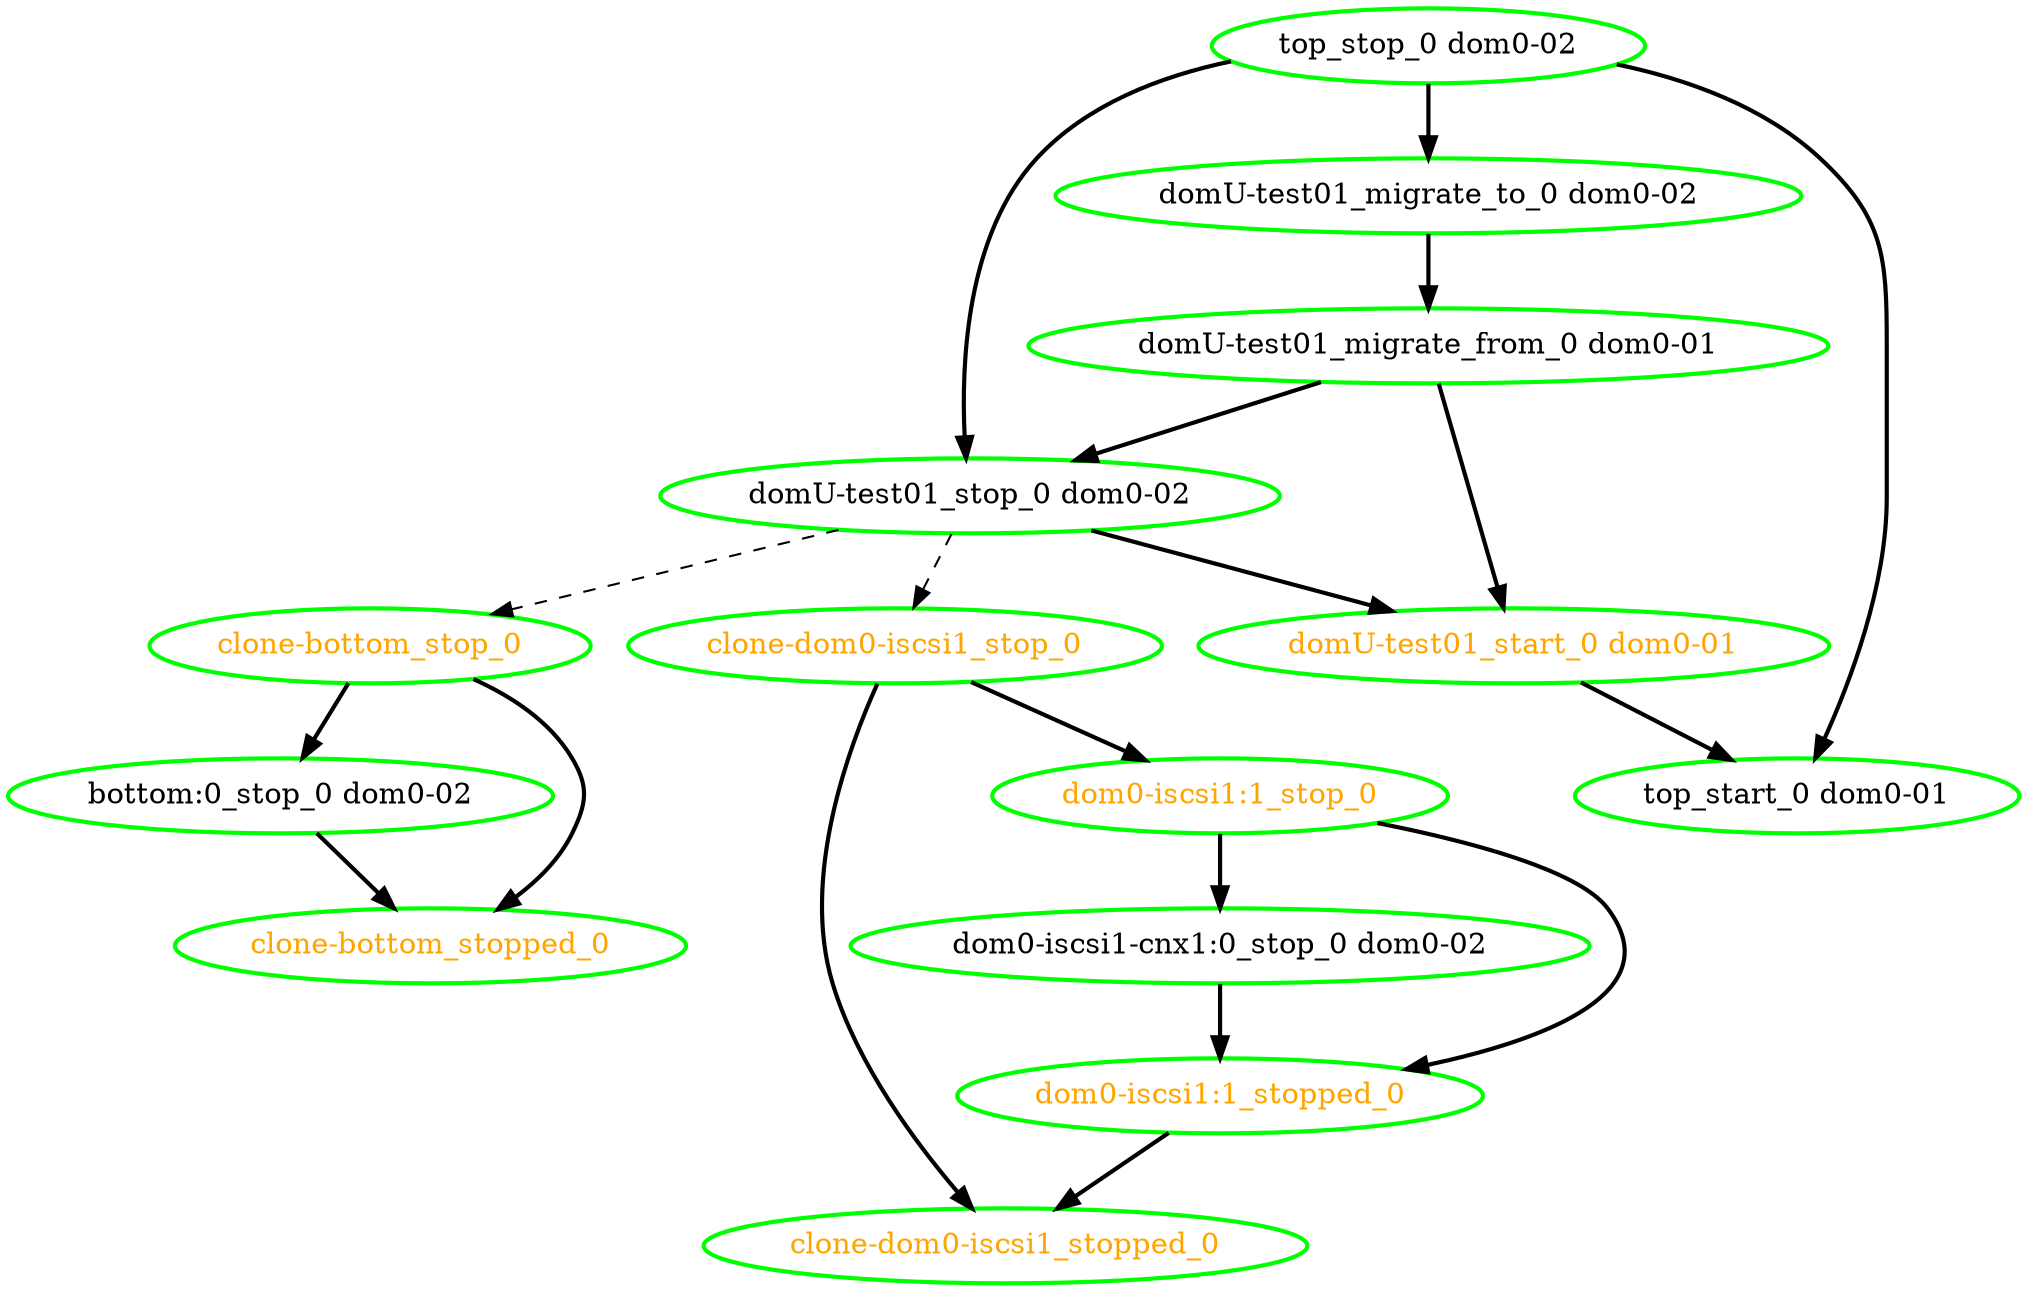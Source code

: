  digraph "g" {
"bottom:0_stop_0 dom0-02" -> "clone-bottom_stopped_0" [ style = bold]
"bottom:0_stop_0 dom0-02" [ style=bold color="green" fontcolor="black"]
"clone-bottom_stop_0" -> "bottom:0_stop_0 dom0-02" [ style = bold]
"clone-bottom_stop_0" -> "clone-bottom_stopped_0" [ style = bold]
"clone-bottom_stop_0" [ style=bold color="green" fontcolor="orange"]
"clone-bottom_stopped_0" [ style=bold color="green" fontcolor="orange"]
"clone-dom0-iscsi1_stop_0" -> "clone-dom0-iscsi1_stopped_0" [ style = bold]
"clone-dom0-iscsi1_stop_0" -> "dom0-iscsi1:1_stop_0" [ style = bold]
"clone-dom0-iscsi1_stop_0" [ style=bold color="green" fontcolor="orange"]
"clone-dom0-iscsi1_stopped_0" [ style=bold color="green" fontcolor="orange"]
"dom0-iscsi1-cnx1:0_stop_0 dom0-02" -> "dom0-iscsi1:1_stopped_0" [ style = bold]
"dom0-iscsi1-cnx1:0_stop_0 dom0-02" [ style=bold color="green" fontcolor="black"]
"dom0-iscsi1:1_stop_0" -> "dom0-iscsi1-cnx1:0_stop_0 dom0-02" [ style = bold]
"dom0-iscsi1:1_stop_0" -> "dom0-iscsi1:1_stopped_0" [ style = bold]
"dom0-iscsi1:1_stop_0" [ style=bold color="green" fontcolor="orange"]
"dom0-iscsi1:1_stopped_0" -> "clone-dom0-iscsi1_stopped_0" [ style = bold]
"dom0-iscsi1:1_stopped_0" [ style=bold color="green" fontcolor="orange"]
"domU-test01_migrate_from_0 dom0-01" -> "domU-test01_start_0 dom0-01" [ style = bold]
"domU-test01_migrate_from_0 dom0-01" -> "domU-test01_stop_0 dom0-02" [ style = bold]
"domU-test01_migrate_from_0 dom0-01" [ style=bold color="green" fontcolor="black"]
"domU-test01_migrate_to_0 dom0-02" -> "domU-test01_migrate_from_0 dom0-01" [ style = bold]
"domU-test01_migrate_to_0 dom0-02" [ style=bold color="green" fontcolor="black"]
"domU-test01_start_0 dom0-01" -> "top_start_0 dom0-01" [ style = bold]
"domU-test01_start_0 dom0-01" [ style=bold color="green" fontcolor="orange"]
"domU-test01_stop_0 dom0-02" -> "clone-bottom_stop_0" [ style = dashed]
"domU-test01_stop_0 dom0-02" -> "clone-dom0-iscsi1_stop_0" [ style = dashed]
"domU-test01_stop_0 dom0-02" -> "domU-test01_start_0 dom0-01" [ style = bold]
"domU-test01_stop_0 dom0-02" [ style=bold color="green" fontcolor="black"]
"top_start_0 dom0-01" [ style=bold color="green" fontcolor="black"]
"top_stop_0 dom0-02" -> "domU-test01_migrate_to_0 dom0-02" [ style = bold]
"top_stop_0 dom0-02" -> "domU-test01_stop_0 dom0-02" [ style = bold]
"top_stop_0 dom0-02" -> "top_start_0 dom0-01" [ style = bold]
"top_stop_0 dom0-02" [ style=bold color="green" fontcolor="black"]
}
